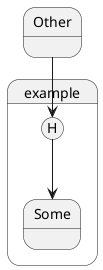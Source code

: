 {
  "sha1": "spbll7wcfczw8moag4iua8m4a7f5ran",
  "insertion": {
    "when": "2024-10-24T17:58:48.250Z",
    "url": "https://forum.plantuml.net/8234/state-diagram-history-pseudo-states",
    "user": "The-Lum"
  }
}
@startuml
state example {
[H] --> Some
}
Other --> example[H] 
@enduml
